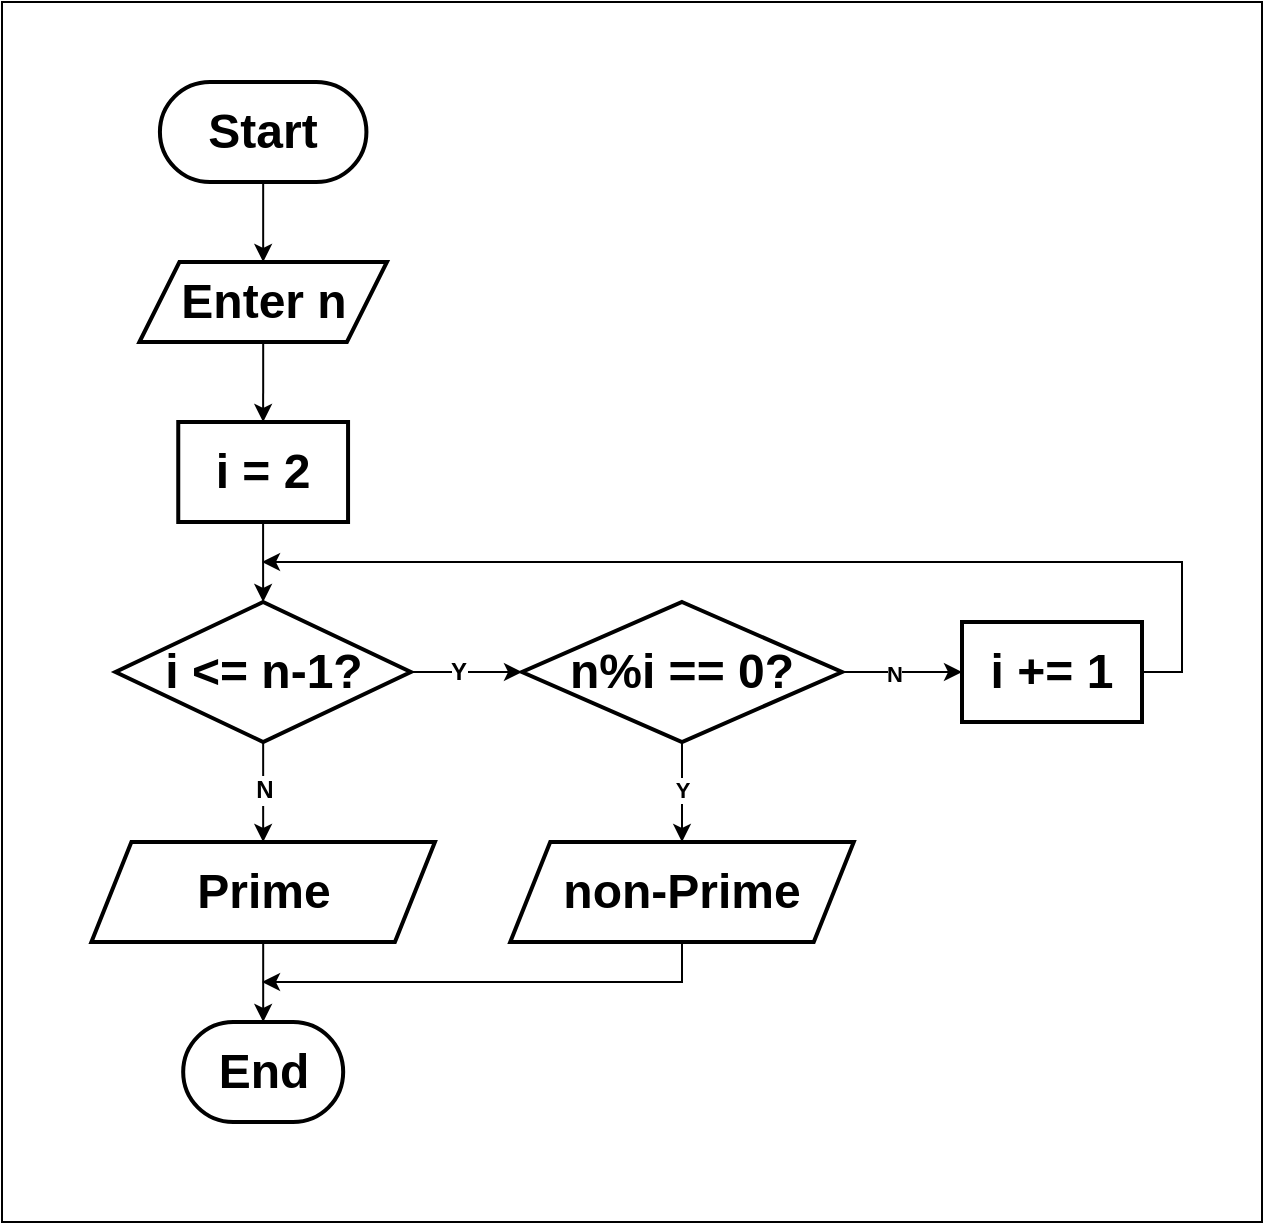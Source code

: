 <mxfile version="26.0.9">
  <diagram name="Page-1" id="Pfw512TBdEc4AL0B_62l">
    <mxGraphModel dx="-193" dy="563" grid="1" gridSize="10" guides="1" tooltips="1" connect="1" arrows="1" fold="1" page="1" pageScale="1" pageWidth="827" pageHeight="1169" math="0" shadow="0">
      <root>
        <mxCell id="0" />
        <mxCell id="1" parent="0" />
        <mxCell id="2" value="" style="rounded=0;whiteSpace=wrap;html=1;strokeColor=default;fillColor=default;movable=1;resizable=1;rotatable=1;deletable=1;editable=1;locked=0;connectable=1;" parent="1" vertex="1">
          <mxGeometry x="900" y="150" width="630" height="610" as="geometry" />
        </mxCell>
        <mxCell id="IJmXjw1ShNEismxhBZoX-8" style="edgeStyle=orthogonalEdgeStyle;rounded=0;orthogonalLoop=1;jettySize=auto;html=1;exitX=0.5;exitY=1;exitDx=0;exitDy=0;entryX=0.5;entryY=0;entryDx=0;entryDy=0;" parent="1" source="IJmXjw1ShNEismxhBZoX-3" target="IJmXjw1ShNEismxhBZoX-4" edge="1">
          <mxGeometry relative="1" as="geometry" />
        </mxCell>
        <mxCell id="IJmXjw1ShNEismxhBZoX-3" value="&lt;b&gt;&lt;font style=&quot;font-size: 24px;&quot;&gt;Start&lt;/font&gt;&lt;/b&gt;" style="rounded=1;whiteSpace=wrap;html=1;arcSize=50;strokeWidth=2;" parent="1" vertex="1">
          <mxGeometry x="978.96" y="190" width="103.25" height="50" as="geometry" />
        </mxCell>
        <mxCell id="Rjor2WSi_NKT8hvH7R_Y-3" style="edgeStyle=orthogonalEdgeStyle;rounded=0;orthogonalLoop=1;jettySize=auto;html=1;exitX=0.5;exitY=1;exitDx=0;exitDy=0;entryX=0.5;entryY=0;entryDx=0;entryDy=0;" parent="1" source="IJmXjw1ShNEismxhBZoX-4" target="Rjor2WSi_NKT8hvH7R_Y-2" edge="1">
          <mxGeometry relative="1" as="geometry" />
        </mxCell>
        <mxCell id="IJmXjw1ShNEismxhBZoX-4" value="&lt;b&gt;&lt;font style=&quot;font-size: 24px;&quot;&gt;&lt;font style=&quot;&quot;&gt;En&lt;/font&gt;ter n&lt;/font&gt;&lt;/b&gt;" style="shape=parallelogram;perimeter=parallelogramPerimeter;whiteSpace=wrap;html=1;fixedSize=1;align=center;strokeWidth=2;" parent="1" vertex="1">
          <mxGeometry x="968.71" y="280" width="123.75" height="40" as="geometry" />
        </mxCell>
        <mxCell id="IJmXjw1ShNEismxhBZoX-10" style="edgeStyle=orthogonalEdgeStyle;rounded=0;orthogonalLoop=1;jettySize=auto;html=1;exitX=0.5;exitY=1;exitDx=0;exitDy=0;entryX=0.5;entryY=0;entryDx=0;entryDy=0;" parent="1" source="lcP_tkz22S2U3AyWu_y0-2" target="IJmXjw1ShNEismxhBZoX-6" edge="1">
          <mxGeometry relative="1" as="geometry">
            <mxPoint x="1025.74" y="570" as="sourcePoint" />
            <mxPoint x="1026.24" y="620" as="targetPoint" />
          </mxGeometry>
        </mxCell>
        <mxCell id="lcP_tkz22S2U3AyWu_y0-7" value="&lt;span style=&quot;font-size: 12px;&quot;&gt;&lt;b&gt;N&lt;/b&gt;&lt;/span&gt;" style="edgeLabel;html=1;align=center;verticalAlign=middle;resizable=0;points=[];" parent="IJmXjw1ShNEismxhBZoX-10" vertex="1" connectable="0">
          <mxGeometry x="-0.303" relative="1" as="geometry">
            <mxPoint y="6" as="offset" />
          </mxGeometry>
        </mxCell>
        <mxCell id="IJmXjw1ShNEismxhBZoX-11" style="edgeStyle=orthogonalEdgeStyle;rounded=0;orthogonalLoop=1;jettySize=auto;html=1;exitX=0.5;exitY=1;exitDx=0;exitDy=0;entryX=0.5;entryY=0;entryDx=0;entryDy=0;" parent="1" source="IJmXjw1ShNEismxhBZoX-6" target="IJmXjw1ShNEismxhBZoX-7" edge="1">
          <mxGeometry relative="1" as="geometry" />
        </mxCell>
        <mxCell id="IJmXjw1ShNEismxhBZoX-6" value="&lt;span style=&quot;font-size: 24px;&quot;&gt;&lt;b&gt;Prime&lt;/b&gt;&lt;/span&gt;" style="shape=parallelogram;perimeter=parallelogramPerimeter;whiteSpace=wrap;html=1;fixedSize=1;align=center;strokeWidth=2;" parent="1" vertex="1">
          <mxGeometry x="944.7" y="570" width="171.76" height="50" as="geometry" />
        </mxCell>
        <mxCell id="IJmXjw1ShNEismxhBZoX-7" value="&lt;span style=&quot;font-size: 24px;&quot;&gt;&lt;b&gt;End&lt;/b&gt;&lt;/span&gt;" style="rounded=1;whiteSpace=wrap;html=1;arcSize=50;strokeWidth=2;" parent="1" vertex="1">
          <mxGeometry x="990.59" y="660" width="80" height="50" as="geometry" />
        </mxCell>
        <mxCell id="lcP_tkz22S2U3AyWu_y0-4" style="edgeStyle=orthogonalEdgeStyle;rounded=0;orthogonalLoop=1;jettySize=auto;html=1;exitX=1;exitY=0.5;exitDx=0;exitDy=0;entryX=0;entryY=0.5;entryDx=0;entryDy=0;" parent="1" source="lcP_tkz22S2U3AyWu_y0-2" target="mJFjYLEd6i3kxsFjLQBA-2" edge="1">
          <mxGeometry relative="1" as="geometry" />
        </mxCell>
        <mxCell id="lcP_tkz22S2U3AyWu_y0-5" value="&lt;b&gt;&lt;font style=&quot;font-size: 12px;&quot;&gt;Y&lt;/font&gt;&lt;/b&gt;" style="edgeLabel;html=1;align=center;verticalAlign=middle;resizable=0;points=[];" parent="lcP_tkz22S2U3AyWu_y0-4" vertex="1" connectable="0">
          <mxGeometry x="-0.277" y="1" relative="1" as="geometry">
            <mxPoint x="3" y="1" as="offset" />
          </mxGeometry>
        </mxCell>
        <mxCell id="lcP_tkz22S2U3AyWu_y0-2" value="&lt;b&gt;&lt;font style=&quot;font-size: 24px;&quot;&gt;i &amp;lt;= n-1?&lt;/font&gt;&lt;/b&gt;" style="rhombus;whiteSpace=wrap;html=1;strokeWidth=2;align=center;" parent="1" vertex="1">
          <mxGeometry x="956.74" y="450" width="147.68" height="70" as="geometry" />
        </mxCell>
        <mxCell id="Rjor2WSi_NKT8hvH7R_Y-6" style="edgeStyle=orthogonalEdgeStyle;rounded=0;orthogonalLoop=1;jettySize=auto;html=1;exitX=1;exitY=0.5;exitDx=0;exitDy=0;entryX=0;entryY=0.5;entryDx=0;entryDy=0;" parent="1" source="mJFjYLEd6i3kxsFjLQBA-2" target="Rjor2WSi_NKT8hvH7R_Y-5" edge="1">
          <mxGeometry relative="1" as="geometry" />
        </mxCell>
        <mxCell id="mJFjYLEd6i3kxsFjLQBA-7" value="&lt;b&gt;N&lt;/b&gt;" style="edgeLabel;html=1;align=center;verticalAlign=middle;resizable=0;points=[];" vertex="1" connectable="0" parent="Rjor2WSi_NKT8hvH7R_Y-6">
          <mxGeometry x="-0.155" y="-1" relative="1" as="geometry">
            <mxPoint as="offset" />
          </mxGeometry>
        </mxCell>
        <mxCell id="Rjor2WSi_NKT8hvH7R_Y-4" style="edgeStyle=orthogonalEdgeStyle;rounded=0;orthogonalLoop=1;jettySize=auto;html=1;entryX=0.5;entryY=0;entryDx=0;entryDy=0;" parent="1" source="Rjor2WSi_NKT8hvH7R_Y-2" target="lcP_tkz22S2U3AyWu_y0-2" edge="1">
          <mxGeometry relative="1" as="geometry" />
        </mxCell>
        <mxCell id="Rjor2WSi_NKT8hvH7R_Y-2" value="&lt;span style=&quot;font-size: 24px;&quot;&gt;&lt;b&gt;i = 2&lt;/b&gt;&lt;/span&gt;" style="shape=label;whiteSpace=wrap;html=1;fixedSize=1;align=center;strokeWidth=2;rounded=0;" parent="1" vertex="1">
          <mxGeometry x="988.13" y="360" width="84.9" height="50" as="geometry" />
        </mxCell>
        <mxCell id="Rjor2WSi_NKT8hvH7R_Y-7" style="edgeStyle=orthogonalEdgeStyle;rounded=0;orthogonalLoop=1;jettySize=auto;html=1;exitX=1;exitY=0.5;exitDx=0;exitDy=0;" parent="1" source="Rjor2WSi_NKT8hvH7R_Y-5" edge="1">
          <mxGeometry relative="1" as="geometry">
            <mxPoint x="1030" y="430" as="targetPoint" />
            <Array as="points">
              <mxPoint x="1490" y="485" />
              <mxPoint x="1490" y="430" />
            </Array>
          </mxGeometry>
        </mxCell>
        <mxCell id="Rjor2WSi_NKT8hvH7R_Y-5" value="&lt;span style=&quot;font-size: 24px;&quot;&gt;&lt;b&gt;i += 1&lt;/b&gt;&lt;/span&gt;" style="shape=label;whiteSpace=wrap;html=1;fixedSize=1;align=center;strokeWidth=2;rounded=0;" parent="1" vertex="1">
          <mxGeometry x="1380" y="460" width="90" height="50" as="geometry" />
        </mxCell>
        <mxCell id="mJFjYLEd6i3kxsFjLQBA-4" style="edgeStyle=orthogonalEdgeStyle;rounded=0;orthogonalLoop=1;jettySize=auto;html=1;exitX=0.5;exitY=1;exitDx=0;exitDy=0;entryX=0.5;entryY=0;entryDx=0;entryDy=0;" edge="1" parent="1" source="mJFjYLEd6i3kxsFjLQBA-2" target="mJFjYLEd6i3kxsFjLQBA-3">
          <mxGeometry relative="1" as="geometry" />
        </mxCell>
        <mxCell id="mJFjYLEd6i3kxsFjLQBA-5" value="&lt;b&gt;Y&lt;/b&gt;" style="edgeLabel;html=1;align=center;verticalAlign=middle;resizable=0;points=[];" vertex="1" connectable="0" parent="mJFjYLEd6i3kxsFjLQBA-4">
          <mxGeometry x="-0.263" y="-2" relative="1" as="geometry">
            <mxPoint x="2" y="5" as="offset" />
          </mxGeometry>
        </mxCell>
        <mxCell id="mJFjYLEd6i3kxsFjLQBA-2" value="&lt;b&gt;&lt;font style=&quot;font-size: 24px;&quot;&gt;n%i == 0?&lt;/font&gt;&lt;/b&gt;" style="rhombus;whiteSpace=wrap;html=1;strokeWidth=2;align=center;" vertex="1" parent="1">
          <mxGeometry x="1160" y="450" width="160" height="70" as="geometry" />
        </mxCell>
        <mxCell id="mJFjYLEd6i3kxsFjLQBA-6" style="edgeStyle=orthogonalEdgeStyle;rounded=0;orthogonalLoop=1;jettySize=auto;html=1;exitX=0.5;exitY=1;exitDx=0;exitDy=0;" edge="1" parent="1" source="mJFjYLEd6i3kxsFjLQBA-3">
          <mxGeometry relative="1" as="geometry">
            <mxPoint x="1030" y="640" as="targetPoint" />
            <Array as="points">
              <mxPoint x="1240" y="640" />
              <mxPoint x="1030" y="640" />
            </Array>
          </mxGeometry>
        </mxCell>
        <mxCell id="mJFjYLEd6i3kxsFjLQBA-3" value="&lt;span style=&quot;font-size: 24px;&quot;&gt;&lt;b&gt;non-Prime&lt;/b&gt;&lt;/span&gt;" style="shape=parallelogram;perimeter=parallelogramPerimeter;whiteSpace=wrap;html=1;fixedSize=1;align=center;strokeWidth=2;" vertex="1" parent="1">
          <mxGeometry x="1154.12" y="570" width="171.76" height="50" as="geometry" />
        </mxCell>
      </root>
    </mxGraphModel>
  </diagram>
</mxfile>
